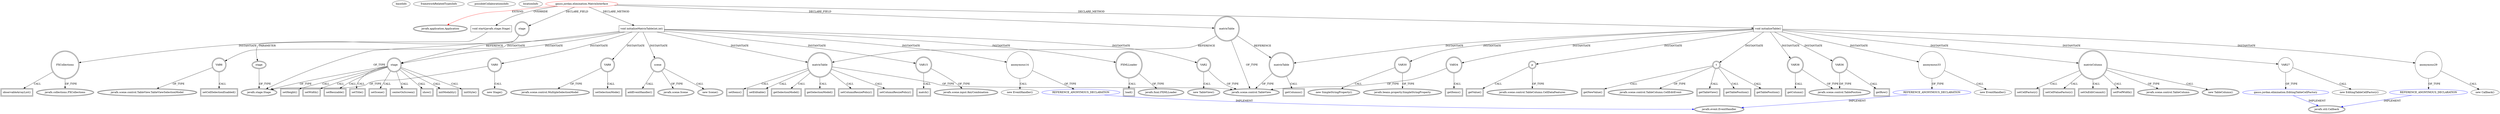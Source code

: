 digraph {
baseInfo[graphId=4379,category="extension_graph",isAnonymous=false,possibleRelation=true]
frameworkRelatedTypesInfo[0="javafx.application.Application"]
possibleCollaborationsInfo[0="4379~CLIENT_METHOD_DECLARATION-INSTANTIATION-~javafx.application.Application ~javafx.event.EventHandler ~false~true",1="4379~CLIENT_METHOD_DECLARATION-INSTANTIATION-~javafx.application.Application ~javafx.util.Callback ~false~true"]
locationInfo[projectName="svadlamudi-GaussJordanElimination",filePath="/svadlamudi-GaussJordanElimination/GaussJordanElimination-master/src/gauss/jordan/elimination/MatrixInterface.java",contextSignature="MatrixInterface",graphId="4379"]
0[label="gauss.jordan.elimination.MatrixInterface",vertexType="ROOT_CLIENT_CLASS_DECLARATION",isFrameworkType=false,color=red]
1[label="javafx.application.Application",vertexType="FRAMEWORK_CLASS_TYPE",isFrameworkType=true,peripheries=2]
2[label="matrixTable",vertexType="FIELD_DECLARATION",isFrameworkType=true,peripheries=2,shape=circle]
3[label="javafx.scene.control.TableView",vertexType="FRAMEWORK_CLASS_TYPE",isFrameworkType=true,peripheries=2]
4[label="stage",vertexType="FIELD_DECLARATION",isFrameworkType=true,peripheries=2,shape=circle]
5[label="javafx.stage.Stage",vertexType="FRAMEWORK_CLASS_TYPE",isFrameworkType=true,peripheries=2]
6[label="void start(javafx.stage.Stage)",vertexType="OVERRIDING_METHOD_DECLARATION",isFrameworkType=false,shape=box]
7[label="stage",vertexType="PARAMETER_DECLARATION",isFrameworkType=true,peripheries=2]
9[label="void initializeMatrixTable(int,int)",vertexType="CLIENT_METHOD_DECLARATION",isFrameworkType=false,shape=box]
11[label="VAR0",vertexType="VARIABLE_EXPRESION",isFrameworkType=true,peripheries=2,shape=circle]
10[label="new Stage()",vertexType="CONSTRUCTOR_CALL",isFrameworkType=true,peripheries=2]
13[label="FXMLLoader",vertexType="VARIABLE_EXPRESION",isFrameworkType=true,peripheries=2,shape=circle]
15[label="javafx.fxml.FXMLLoader",vertexType="FRAMEWORK_CLASS_TYPE",isFrameworkType=true,peripheries=2]
14[label="load()",vertexType="INSIDE_CALL",isFrameworkType=true,peripheries=2,shape=box]
17[label="VAR2",vertexType="VARIABLE_EXPRESION",isFrameworkType=true,peripheries=2,shape=circle]
16[label="new TableView()",vertexType="CONSTRUCTOR_CALL",isFrameworkType=true,peripheries=2]
19[label="FXCollections",vertexType="VARIABLE_EXPRESION",isFrameworkType=true,peripheries=2,shape=circle]
21[label="javafx.collections.FXCollections",vertexType="FRAMEWORK_CLASS_TYPE",isFrameworkType=true,peripheries=2]
20[label="observableArrayList()",vertexType="INSIDE_CALL",isFrameworkType=true,peripheries=2,shape=box]
22[label="matrixTable",vertexType="VARIABLE_EXPRESION",isFrameworkType=true,peripheries=2,shape=circle]
23[label="setItems()",vertexType="INSIDE_CALL",isFrameworkType=true,peripheries=2,shape=box]
26[label="setEditable()",vertexType="INSIDE_CALL",isFrameworkType=true,peripheries=2,shape=box]
27[label="VAR6",vertexType="VARIABLE_EXPRESION",isFrameworkType=true,peripheries=2,shape=circle]
29[label="javafx.scene.control.TableView.TableViewSelectionModel",vertexType="FRAMEWORK_CLASS_TYPE",isFrameworkType=true,peripheries=2]
28[label="setCellSelectionEnabled()",vertexType="INSIDE_CALL",isFrameworkType=true,peripheries=2,shape=box]
31[label="getSelectionModel()",vertexType="INSIDE_CALL",isFrameworkType=true,peripheries=2,shape=box]
32[label="VAR8",vertexType="VARIABLE_EXPRESION",isFrameworkType=true,peripheries=2,shape=circle]
34[label="javafx.scene.control.MultipleSelectionModel",vertexType="FRAMEWORK_CLASS_TYPE",isFrameworkType=true,peripheries=2]
33[label="setSelectionMode()",vertexType="INSIDE_CALL",isFrameworkType=true,peripheries=2,shape=box]
36[label="getSelectionModel()",vertexType="INSIDE_CALL",isFrameworkType=true,peripheries=2,shape=box]
38[label="setColumnResizePolicy()",vertexType="INSIDE_CALL",isFrameworkType=true,peripheries=2,shape=box]
40[label="setColumnResizePolicy()",vertexType="INSIDE_CALL",isFrameworkType=true,peripheries=2,shape=box]
42[label="scene",vertexType="VARIABLE_EXPRESION",isFrameworkType=true,peripheries=2,shape=circle]
43[label="javafx.scene.Scene",vertexType="FRAMEWORK_CLASS_TYPE",isFrameworkType=true,peripheries=2]
41[label="new Scene()",vertexType="CONSTRUCTOR_CALL",isFrameworkType=true,peripheries=2]
45[label="addEventHandler()",vertexType="INSIDE_CALL",isFrameworkType=true,peripheries=2,shape=box]
47[label="anonymous14",vertexType="VARIABLE_EXPRESION",isFrameworkType=false,shape=circle]
48[label="REFERENCE_ANONYMOUS_DECLARATION",vertexType="REFERENCE_ANONYMOUS_DECLARATION",isFrameworkType=false,color=blue]
49[label="javafx.event.EventHandler",vertexType="FRAMEWORK_INTERFACE_TYPE",isFrameworkType=true,peripheries=2]
46[label="new EventHandler()",vertexType="CONSTRUCTOR_CALL",isFrameworkType=false]
50[label="VAR15",vertexType="VARIABLE_EXPRESION",isFrameworkType=true,peripheries=2,shape=circle]
52[label="javafx.scene.input.KeyCombination",vertexType="FRAMEWORK_CLASS_TYPE",isFrameworkType=true,peripheries=2]
51[label="match()",vertexType="INSIDE_CALL",isFrameworkType=true,peripheries=2,shape=box]
53[label="stage",vertexType="VARIABLE_EXPRESION",isFrameworkType=true,peripheries=2,shape=circle]
54[label="initModality()",vertexType="INSIDE_CALL",isFrameworkType=true,peripheries=2,shape=box]
57[label="initStyle()",vertexType="INSIDE_CALL",isFrameworkType=true,peripheries=2,shape=box]
59[label="setHeight()",vertexType="INSIDE_CALL",isFrameworkType=true,peripheries=2,shape=box]
61[label="setWidth()",vertexType="INSIDE_CALL",isFrameworkType=true,peripheries=2,shape=box]
63[label="setResizable()",vertexType="INSIDE_CALL",isFrameworkType=true,peripheries=2,shape=box]
65[label="setTitle()",vertexType="INSIDE_CALL",isFrameworkType=true,peripheries=2,shape=box]
67[label="setScene()",vertexType="INSIDE_CALL",isFrameworkType=true,peripheries=2,shape=box]
69[label="centerOnScreen()",vertexType="INSIDE_CALL",isFrameworkType=true,peripheries=2,shape=box]
71[label="show()",vertexType="INSIDE_CALL",isFrameworkType=true,peripheries=2,shape=box]
73[label="void initializeTable()",vertexType="CLIENT_METHOD_DECLARATION",isFrameworkType=false,shape=box]
75[label="matrixColumn",vertexType="VARIABLE_EXPRESION",isFrameworkType=true,peripheries=2,shape=circle]
76[label="javafx.scene.control.TableColumn",vertexType="FRAMEWORK_CLASS_TYPE",isFrameworkType=true,peripheries=2]
74[label="new TableColumn()",vertexType="CONSTRUCTOR_CALL",isFrameworkType=true,peripheries=2]
78[label="setCellFactory()",vertexType="INSIDE_CALL",isFrameworkType=true,peripheries=2,shape=box]
80[label="VAR27",vertexType="VARIABLE_EXPRESION",isFrameworkType=false,shape=circle]
81[label="gauss.jordan.elimination.EditingTableCellFactory",vertexType="REFERENCE_CLIENT_CLASS_DECLARATION",isFrameworkType=false,color=blue]
82[label="javafx.util.Callback",vertexType="FRAMEWORK_INTERFACE_TYPE",isFrameworkType=true,peripheries=2]
79[label="new EditingTableCellFactory()",vertexType="CONSTRUCTOR_CALL",isFrameworkType=false]
84[label="setCellValueFactory()",vertexType="INSIDE_CALL",isFrameworkType=true,peripheries=2,shape=box]
86[label="anonymous29",vertexType="VARIABLE_EXPRESION",isFrameworkType=false,shape=circle]
87[label="REFERENCE_ANONYMOUS_DECLARATION",vertexType="REFERENCE_ANONYMOUS_DECLARATION",isFrameworkType=false,color=blue]
85[label="new Callback()",vertexType="CONSTRUCTOR_CALL",isFrameworkType=false]
90[label="VAR30",vertexType="VARIABLE_EXPRESION",isFrameworkType=true,peripheries=2,shape=circle]
91[label="javafx.beans.property.SimpleStringProperty",vertexType="FRAMEWORK_CLASS_TYPE",isFrameworkType=true,peripheries=2]
89[label="new SimpleStringProperty()",vertexType="CONSTRUCTOR_CALL",isFrameworkType=true,peripheries=2]
92[label="p",vertexType="VARIABLE_EXPRESION",isFrameworkType=true,peripheries=2,shape=circle]
94[label="javafx.scene.control.TableColumn.CellDataFeatures",vertexType="FRAMEWORK_CLASS_TYPE",isFrameworkType=true,peripheries=2]
93[label="getValue()",vertexType="INSIDE_CALL",isFrameworkType=true,peripheries=2,shape=box]
96[label="setOnEditCommit()",vertexType="INSIDE_CALL",isFrameworkType=true,peripheries=2,shape=box]
98[label="anonymous33",vertexType="VARIABLE_EXPRESION",isFrameworkType=false,shape=circle]
99[label="REFERENCE_ANONYMOUS_DECLARATION",vertexType="REFERENCE_ANONYMOUS_DECLARATION",isFrameworkType=false,color=blue]
97[label="new EventHandler()",vertexType="CONSTRUCTOR_CALL",isFrameworkType=false]
101[label="VAR34",vertexType="VARIABLE_EXPRESION",isFrameworkType=true,peripheries=2,shape=circle]
102[label="getItems()",vertexType="INSIDE_CALL",isFrameworkType=true,peripheries=2,shape=box]
104[label="t",vertexType="VARIABLE_EXPRESION",isFrameworkType=true,peripheries=2,shape=circle]
106[label="javafx.scene.control.TableColumn.CellEditEvent",vertexType="FRAMEWORK_CLASS_TYPE",isFrameworkType=true,peripheries=2]
105[label="getTableView()",vertexType="INSIDE_CALL",isFrameworkType=true,peripheries=2,shape=box]
107[label="VAR36",vertexType="VARIABLE_EXPRESION",isFrameworkType=true,peripheries=2,shape=circle]
109[label="javafx.scene.control.TablePosition",vertexType="FRAMEWORK_CLASS_TYPE",isFrameworkType=true,peripheries=2]
108[label="getRow()",vertexType="INSIDE_CALL",isFrameworkType=true,peripheries=2,shape=box]
111[label="getTablePosition()",vertexType="INSIDE_CALL",isFrameworkType=true,peripheries=2,shape=box]
112[label="VAR38",vertexType="VARIABLE_EXPRESION",isFrameworkType=true,peripheries=2,shape=circle]
113[label="getColumn()",vertexType="INSIDE_CALL",isFrameworkType=true,peripheries=2,shape=box]
116[label="getTablePosition()",vertexType="INSIDE_CALL",isFrameworkType=true,peripheries=2,shape=box]
118[label="getNewValue()",vertexType="INSIDE_CALL",isFrameworkType=true,peripheries=2,shape=box]
120[label="setPrefWidth()",vertexType="INSIDE_CALL",isFrameworkType=true,peripheries=2,shape=box]
121[label="matrixTable",vertexType="VARIABLE_EXPRESION",isFrameworkType=true,peripheries=2,shape=circle]
122[label="getColumns()",vertexType="INSIDE_CALL",isFrameworkType=true,peripheries=2,shape=box]
0->1[label="EXTEND",color=red]
0->2[label="DECLARE_FIELD"]
2->3[label="OF_TYPE"]
0->4[label="DECLARE_FIELD"]
4->5[label="OF_TYPE"]
0->6[label="OVERRIDE"]
7->5[label="OF_TYPE"]
6->7[label="PARAMETER"]
0->9[label="DECLARE_METHOD"]
9->11[label="INSTANTIATE"]
11->5[label="OF_TYPE"]
11->10[label="CALL"]
9->13[label="INSTANTIATE"]
13->15[label="OF_TYPE"]
13->14[label="CALL"]
9->17[label="INSTANTIATE"]
17->3[label="OF_TYPE"]
17->16[label="CALL"]
9->19[label="INSTANTIATE"]
19->21[label="OF_TYPE"]
19->20[label="CALL"]
9->22[label="INSTANTIATE"]
2->22[label="REFERENCE"]
22->3[label="OF_TYPE"]
22->23[label="CALL"]
22->26[label="CALL"]
9->27[label="INSTANTIATE"]
27->29[label="OF_TYPE"]
27->28[label="CALL"]
22->31[label="CALL"]
9->32[label="INSTANTIATE"]
32->34[label="OF_TYPE"]
32->33[label="CALL"]
22->36[label="CALL"]
22->38[label="CALL"]
22->40[label="CALL"]
9->42[label="INSTANTIATE"]
42->43[label="OF_TYPE"]
42->41[label="CALL"]
42->45[label="CALL"]
9->47[label="INSTANTIATE"]
48->49[label="IMPLEMENT",color=blue]
47->48[label="OF_TYPE"]
47->46[label="CALL"]
9->50[label="INSTANTIATE"]
50->52[label="OF_TYPE"]
50->51[label="CALL"]
9->53[label="INSTANTIATE"]
4->53[label="REFERENCE"]
53->5[label="OF_TYPE"]
53->54[label="CALL"]
53->57[label="CALL"]
53->59[label="CALL"]
53->61[label="CALL"]
53->63[label="CALL"]
53->65[label="CALL"]
53->67[label="CALL"]
53->69[label="CALL"]
53->71[label="CALL"]
0->73[label="DECLARE_METHOD"]
73->75[label="INSTANTIATE"]
75->76[label="OF_TYPE"]
75->74[label="CALL"]
75->78[label="CALL"]
73->80[label="INSTANTIATE"]
81->82[label="IMPLEMENT",color=blue]
80->81[label="OF_TYPE"]
80->79[label="CALL"]
75->84[label="CALL"]
73->86[label="INSTANTIATE"]
87->82[label="IMPLEMENT",color=blue]
86->87[label="OF_TYPE"]
86->85[label="CALL"]
73->90[label="INSTANTIATE"]
90->91[label="OF_TYPE"]
90->89[label="CALL"]
73->92[label="INSTANTIATE"]
92->94[label="OF_TYPE"]
92->93[label="CALL"]
75->96[label="CALL"]
73->98[label="INSTANTIATE"]
99->49[label="IMPLEMENT",color=blue]
98->99[label="OF_TYPE"]
98->97[label="CALL"]
73->101[label="INSTANTIATE"]
101->3[label="OF_TYPE"]
101->102[label="CALL"]
73->104[label="INSTANTIATE"]
104->106[label="OF_TYPE"]
104->105[label="CALL"]
73->107[label="INSTANTIATE"]
107->109[label="OF_TYPE"]
107->108[label="CALL"]
104->111[label="CALL"]
73->112[label="INSTANTIATE"]
112->109[label="OF_TYPE"]
112->113[label="CALL"]
104->116[label="CALL"]
104->118[label="CALL"]
75->120[label="CALL"]
73->121[label="INSTANTIATE"]
2->121[label="REFERENCE"]
121->3[label="OF_TYPE"]
121->122[label="CALL"]
}

